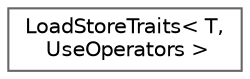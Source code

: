 digraph "类继承关系图"
{
 // LATEX_PDF_SIZE
  bgcolor="transparent";
  edge [fontname=Helvetica,fontsize=10,labelfontname=Helvetica,labelfontsize=10];
  node [fontname=Helvetica,fontsize=10,shape=box,height=0.2,width=0.4];
  rankdir="LR";
  Node0 [id="Node000000",label="LoadStoreTraits\< T,\l UseOperators \>",height=0.2,width=0.4,color="grey40", fillcolor="white", style="filled",URL="$struct_load_store_traits_3_01_t_00_01_use_operators_01_4.html",tooltip=" "];
}
